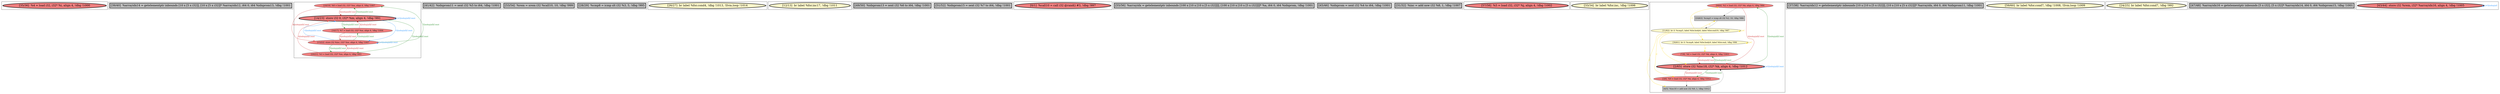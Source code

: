 
digraph G {





subgraph cluster20 {


node565 [penwidth=3.0,fontsize=20,fillcolor=lightcoral,label="[35/36]  %4 = load i32, i32* %i, align 4, !dbg !1000",shape=ellipse,style=filled ]



}

subgraph cluster18 {


node563 [penwidth=3.0,fontsize=20,fillcolor=grey,label="[39/40]  %arrayidx14 = getelementptr inbounds [10 x [5 x i32]], [10 x [5 x i32]]* %arrayidx12, i64 0, i64 %idxprom13, !dbg !1001",shape=rectangle,style=filled ]



}

subgraph cluster16 {


node560 [fillcolor=lightcoral,label="[18/19]  %8 = load i32, i32* %m, align 4, !dbg !1007",shape=ellipse,style=filled ]
node559 [penwidth=3.0,fontsize=20,fillcolor=lightcoral,label="[14/23]  store i32 0, i32* %m, align 4, !dbg !991",shape=ellipse,style=filled ]
node561 [fillcolor=lightcoral,label="[15/22]  store i32 %inc, i32* %m, align 4, !dbg !1007",shape=ellipse,style=filled ]
node557 [fillcolor=lightcoral,label="[20/21]  %3 = load i32, i32* %m, align 4, !dbg !993",shape=ellipse,style=filled ]
node558 [fillcolor=lightcoral,label="[16/17]  %7 = load i32, i32* %m, align 4, !dbg !1004",shape=ellipse,style=filled ]

node558->node559 [style=solid,color=firebrick3,label="A|indep|all|Const",penwidth=1.0,fontcolor=firebrick3 ]
node559->node561 [style=solid,color=dodgerblue,label="O|indep|all|Const",penwidth=1.0,fontcolor=dodgerblue ]
node561->node559 [style=solid,color=dodgerblue,label="O|indep|all|Const",penwidth=1.0,fontcolor=dodgerblue ]
node558->node561 [style=solid,color=firebrick3,label="A|indep|all|Const",penwidth=1.0,fontcolor=firebrick3 ]
node561->node558 [style=solid,color=forestgreen,label="T|indep|all|Const",penwidth=1.0,fontcolor=forestgreen ]
node559->node557 [style=solid,color=forestgreen,label="T|indep|all|Const",penwidth=1.0,fontcolor=forestgreen ]
node557->node561 [style=solid,color=firebrick3,label="A|indep|all|Const",penwidth=1.0,fontcolor=firebrick3 ]
node560->node561 [style=solid,color=firebrick3,label="A|indep|all|Const",penwidth=1.0,fontcolor=firebrick3 ]
node561->node557 [style=solid,color=forestgreen,label="T|indep|all|Const",penwidth=1.0,fontcolor=forestgreen ]
node561->node560 [style=solid,color=forestgreen,label="T|indep|all|Const",penwidth=1.0,fontcolor=forestgreen ]
node557->node559 [style=solid,color=firebrick3,label="A|indep|all|Const",penwidth=1.0,fontcolor=firebrick3 ]
node560->node559 [style=solid,color=firebrick3,label="A|indep|all|Const",penwidth=1.0,fontcolor=firebrick3 ]
node559->node560 [style=solid,color=forestgreen,label="T|indep|all|Const",penwidth=1.0,fontcolor=forestgreen ]
node561->node561 [style=solid,color=dodgerblue,label="O|indep|all|Const",penwidth=1.0,fontcolor=dodgerblue ]
node559->node558 [style=solid,color=forestgreen,label="T|indep|all|Const",penwidth=1.0,fontcolor=forestgreen ]
node559->node559 [style=solid,color=dodgerblue,label="O|indep|all|Const",penwidth=1.0,fontcolor=dodgerblue ]


}

subgraph cluster17 {


node562 [penwidth=3.0,fontsize=20,fillcolor=grey,label="[41/42]  %idxprom11 = sext i32 %5 to i64, !dbg !1001",shape=rectangle,style=filled ]



}

subgraph cluster4 {


node538 [penwidth=3.0,fontsize=20,fillcolor=grey,label="[53/54]  %rem = srem i32 %call10, 10, !dbg !999",shape=rectangle,style=filled ]



}

subgraph cluster3 {


node537 [penwidth=3.0,fontsize=20,fillcolor=grey,label="[28/29]  %cmp8 = icmp slt i32 %3, 5, !dbg !995",shape=rectangle,style=filled ]



}

subgraph cluster2 {


node536 [penwidth=3.0,fontsize=20,fillcolor=lemonchiffon,label="[26/27]  br label %for.cond4, !dbg !1013, !llvm.loop !1014",shape=ellipse,style=filled ]



}

subgraph cluster1 {


node535 [penwidth=3.0,fontsize=20,fillcolor=lemonchiffon,label="[12/13]  br label %for.inc17, !dbg !1011",shape=ellipse,style=filled ]



}

subgraph cluster12 {


node553 [penwidth=3.0,fontsize=20,fillcolor=grey,label="[49/50]  %idxprom13 = sext i32 %6 to i64, !dbg !1001",shape=rectangle,style=filled ]



}

subgraph cluster5 {


node539 [penwidth=3.0,fontsize=20,fillcolor=grey,label="[51/52]  %idxprom15 = sext i32 %7 to i64, !dbg !1001",shape=rectangle,style=filled ]



}

subgraph cluster0 {


node534 [penwidth=3.0,fontsize=20,fillcolor=lightcoral,label="[0/1]  %call10 = call i32 @rand() #3, !dbg !997",shape=ellipse,style=filled ]



}

subgraph cluster6 {


node540 [penwidth=3.0,fontsize=20,fillcolor=grey,label="[55/56]  %arrayidx = getelementptr inbounds [100 x [10 x [10 x [5 x i32]]]], [100 x [10 x [10 x [5 x i32]]]]* %a, i64 0, i64 %idxprom, !dbg !1001",shape=rectangle,style=filled ]



}

subgraph cluster14 {


node555 [penwidth=3.0,fontsize=20,fillcolor=grey,label="[45/46]  %idxprom = sext i32 %4 to i64, !dbg !1001",shape=rectangle,style=filled ]



}

subgraph cluster7 {


node541 [penwidth=3.0,fontsize=20,fillcolor=grey,label="[31/32]  %inc = add nsw i32 %8, 1, !dbg !1007",shape=rectangle,style=filled ]



}

subgraph cluster8 {


node542 [penwidth=3.0,fontsize=20,fillcolor=lightcoral,label="[57/58]  %5 = load i32, i32* %j, align 4, !dbg !1002",shape=ellipse,style=filled ]



}

subgraph cluster21 {


node566 [penwidth=3.0,fontsize=20,fillcolor=lemonchiffon,label="[33/34]  br label %for.inc, !dbg !1006",shape=ellipse,style=filled ]



}

subgraph cluster9 {


node550 [fillcolor=lightcoral,label="[9/64]  %2 = load i32, i32* %k, align 4, !dbg !984",shape=ellipse,style=filled ]
node549 [fillcolor=grey,label="[10/63]  %cmp5 = icmp slt i32 %2, 10, !dbg !986",shape=rectangle,style=filled ]
node544 [fillcolor=lemonchiffon,label="[11/62]  br i1 %cmp5, label %for.body6, label %for.end19, !dbg !987",shape=ellipse,style=filled ]
node543 [fillcolor=lightcoral,label="[3/6]  %9 = load i32, i32* %k, align 4, !dbg !1012",shape=ellipse,style=filled ]
node545 [fillcolor=grey,label="[4/5]  %inc18 = add nsw i32 %9, 1, !dbg !1012",shape=rectangle,style=filled ]
node547 [penwidth=3.0,fontsize=20,fillcolor=lightcoral,label="[2/65]  store i32 %inc18, i32* %k, align 4, !dbg !1012",shape=ellipse,style=filled ]
node546 [fillcolor=lightcoral,label="[7/8]  %6 = load i32, i32* %k, align 4, !dbg !1003",shape=ellipse,style=filled ]
node548 [fillcolor=lemonchiffon,label="[30/61]  br i1 %cmp8, label %for.body9, label %for.end, !dbg !996",shape=ellipse,style=filled ]

node548->node546 [style=solid,color=gold,label="C",penwidth=1.0,fontcolor=gold ]
node547->node550 [style=solid,color=forestgreen,label="T|indep|all|Const",penwidth=1.0,fontcolor=forestgreen ]
node544->node550 [style=solid,color=gold,label="C",penwidth=1.0,fontcolor=gold ]
node548->node548 [style=solid,color=gold,label="C",penwidth=1.0,fontcolor=gold ]
node543->node545 [style=solid,color=black,label="",penwidth=0.5,fontcolor=black ]
node544->node547 [style=solid,color=gold,label="C",penwidth=1.0,fontcolor=gold ]
node544->node549 [style=solid,color=gold,label="C",penwidth=1.0,fontcolor=gold ]
node544->node545 [style=solid,color=gold,label="C",penwidth=1.0,fontcolor=gold ]
node544->node548 [style=solid,color=gold,label="C",penwidth=1.0,fontcolor=gold ]
node547->node547 [style=solid,color=dodgerblue,label="O|indep|all|Const",penwidth=1.0,fontcolor=dodgerblue ]
node547->node543 [style=solid,color=forestgreen,label="T|indep|all|Const",penwidth=1.0,fontcolor=forestgreen ]
node550->node547 [style=solid,color=firebrick3,label="A|indep|all|Const",penwidth=1.0,fontcolor=firebrick3 ]
node543->node547 [style=solid,color=firebrick3,label="A|indep|all|Const",penwidth=1.0,fontcolor=firebrick3 ]
node544->node543 [style=solid,color=gold,label="C",penwidth=1.0,fontcolor=gold ]
node544->node544 [style=solid,color=gold,label="C",penwidth=1.0,fontcolor=gold ]
node545->node547 [style=solid,color=black,label="",penwidth=0.5,fontcolor=black ]
node549->node544 [style=solid,color=black,label="",penwidth=0.5,fontcolor=black ]
node546->node547 [style=solid,color=firebrick3,label="A|indep|all|Const",penwidth=1.0,fontcolor=firebrick3 ]
node550->node549 [style=solid,color=black,label="",penwidth=0.5,fontcolor=black ]
node547->node546 [style=solid,color=forestgreen,label="T|indep|all|Const",penwidth=1.0,fontcolor=forestgreen ]


}

subgraph cluster19 {


node564 [penwidth=3.0,fontsize=20,fillcolor=grey,label="[37/38]  %arrayidx12 = getelementptr inbounds [10 x [10 x [5 x i32]]], [10 x [10 x [5 x i32]]]* %arrayidx, i64 0, i64 %idxprom11, !dbg !1001",shape=rectangle,style=filled ]



}

subgraph cluster10 {


node551 [penwidth=3.0,fontsize=20,fillcolor=lemonchiffon,label="[59/60]  br label %for.cond7, !dbg !1008, !llvm.loop !1009",shape=ellipse,style=filled ]



}

subgraph cluster11 {


node552 [penwidth=3.0,fontsize=20,fillcolor=lemonchiffon,label="[24/25]  br label %for.cond7, !dbg !992",shape=ellipse,style=filled ]



}

subgraph cluster13 {


node554 [penwidth=3.0,fontsize=20,fillcolor=grey,label="[47/48]  %arrayidx16 = getelementptr inbounds [5 x i32], [5 x i32]* %arrayidx14, i64 0, i64 %idxprom15, !dbg !1001",shape=rectangle,style=filled ]



}

subgraph cluster15 {


node556 [penwidth=3.0,fontsize=20,fillcolor=lightcoral,label="[43/44]  store i32 %rem, i32* %arrayidx16, align 4, !dbg !1005",shape=ellipse,style=filled ]

node556->node556 [style=solid,color=dodgerblue,label="O|indep|all",penwidth=1.0,fontcolor=dodgerblue ]


}

}
